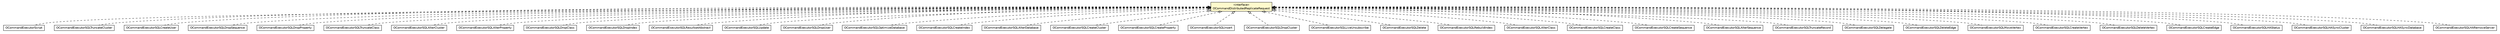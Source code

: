 #!/usr/local/bin/dot
#
# Class diagram 
# Generated by UMLGraph version R5_6-24-gf6e263 (http://www.umlgraph.org/)
#

digraph G {
	edge [fontname="Helvetica",fontsize=10,labelfontname="Helvetica",labelfontsize=10];
	node [fontname="Helvetica",fontsize=10,shape=plaintext];
	nodesep=0.25;
	ranksep=0.5;
	// com.orientechnologies.orient.core.command.OCommandDistributedReplicateRequest
	c973923 [label=<<table title="com.orientechnologies.orient.core.command.OCommandDistributedReplicateRequest" border="0" cellborder="1" cellspacing="0" cellpadding="2" port="p" bgcolor="lemonChiffon" href="./OCommandDistributedReplicateRequest.html">
		<tr><td><table border="0" cellspacing="0" cellpadding="1">
<tr><td align="center" balign="center"> &#171;interface&#187; </td></tr>
<tr><td align="center" balign="center"> OCommandDistributedReplicateRequest </td></tr>
		</table></td></tr>
		</table>>, URL="./OCommandDistributedReplicateRequest.html", fontname="Helvetica", fontcolor="black", fontsize=10.0];
	// com.orientechnologies.orient.core.command.script.OCommandExecutorScript
	c973952 [label=<<table title="com.orientechnologies.orient.core.command.script.OCommandExecutorScript" border="0" cellborder="1" cellspacing="0" cellpadding="2" port="p" href="./script/OCommandExecutorScript.html">
		<tr><td><table border="0" cellspacing="0" cellpadding="1">
<tr><td align="center" balign="center"> OCommandExecutorScript </td></tr>
		</table></td></tr>
		</table>>, URL="./script/OCommandExecutorScript.html", fontname="Helvetica", fontcolor="black", fontsize=10.0];
	// com.orientechnologies.orient.core.sql.OCommandExecutorSQLTruncateCluster
	c973969 [label=<<table title="com.orientechnologies.orient.core.sql.OCommandExecutorSQLTruncateCluster" border="0" cellborder="1" cellspacing="0" cellpadding="2" port="p" href="../sql/OCommandExecutorSQLTruncateCluster.html">
		<tr><td><table border="0" cellspacing="0" cellpadding="1">
<tr><td align="center" balign="center"> OCommandExecutorSQLTruncateCluster </td></tr>
		</table></td></tr>
		</table>>, URL="../sql/OCommandExecutorSQLTruncateCluster.html", fontname="Helvetica", fontcolor="black", fontsize=10.0];
	// com.orientechnologies.orient.core.sql.OCommandExecutorSQLCreateUser
	c973971 [label=<<table title="com.orientechnologies.orient.core.sql.OCommandExecutorSQLCreateUser" border="0" cellborder="1" cellspacing="0" cellpadding="2" port="p" href="../sql/OCommandExecutorSQLCreateUser.html">
		<tr><td><table border="0" cellspacing="0" cellpadding="1">
<tr><td align="center" balign="center"> OCommandExecutorSQLCreateUser </td></tr>
		</table></td></tr>
		</table>>, URL="../sql/OCommandExecutorSQLCreateUser.html", fontname="Helvetica", fontcolor="black", fontsize=10.0];
	// com.orientechnologies.orient.core.sql.OCommandExecutorSQLDropSequence
	c973972 [label=<<table title="com.orientechnologies.orient.core.sql.OCommandExecutorSQLDropSequence" border="0" cellborder="1" cellspacing="0" cellpadding="2" port="p" href="../sql/OCommandExecutorSQLDropSequence.html">
		<tr><td><table border="0" cellspacing="0" cellpadding="1">
<tr><td align="center" balign="center"> OCommandExecutorSQLDropSequence </td></tr>
		</table></td></tr>
		</table>>, URL="../sql/OCommandExecutorSQLDropSequence.html", fontname="Helvetica", fontcolor="black", fontsize=10.0];
	// com.orientechnologies.orient.core.sql.OCommandExecutorSQLDropProperty
	c973975 [label=<<table title="com.orientechnologies.orient.core.sql.OCommandExecutorSQLDropProperty" border="0" cellborder="1" cellspacing="0" cellpadding="2" port="p" href="../sql/OCommandExecutorSQLDropProperty.html">
		<tr><td><table border="0" cellspacing="0" cellpadding="1">
<tr><td align="center" balign="center"> OCommandExecutorSQLDropProperty </td></tr>
		</table></td></tr>
		</table>>, URL="../sql/OCommandExecutorSQLDropProperty.html", fontname="Helvetica", fontcolor="black", fontsize=10.0];
	// com.orientechnologies.orient.core.sql.OCommandExecutorSQLTruncateClass
	c973978 [label=<<table title="com.orientechnologies.orient.core.sql.OCommandExecutorSQLTruncateClass" border="0" cellborder="1" cellspacing="0" cellpadding="2" port="p" href="../sql/OCommandExecutorSQLTruncateClass.html">
		<tr><td><table border="0" cellspacing="0" cellpadding="1">
<tr><td align="center" balign="center"> OCommandExecutorSQLTruncateClass </td></tr>
		</table></td></tr>
		</table>>, URL="../sql/OCommandExecutorSQLTruncateClass.html", fontname="Helvetica", fontcolor="black", fontsize=10.0];
	// com.orientechnologies.orient.core.sql.OCommandExecutorSQLAlterCluster
	c973979 [label=<<table title="com.orientechnologies.orient.core.sql.OCommandExecutorSQLAlterCluster" border="0" cellborder="1" cellspacing="0" cellpadding="2" port="p" href="../sql/OCommandExecutorSQLAlterCluster.html">
		<tr><td><table border="0" cellspacing="0" cellpadding="1">
<tr><td align="center" balign="center"> OCommandExecutorSQLAlterCluster </td></tr>
		</table></td></tr>
		</table>>, URL="../sql/OCommandExecutorSQLAlterCluster.html", fontname="Helvetica", fontcolor="black", fontsize=10.0];
	// com.orientechnologies.orient.core.sql.OCommandExecutorSQLAlterProperty
	c973980 [label=<<table title="com.orientechnologies.orient.core.sql.OCommandExecutorSQLAlterProperty" border="0" cellborder="1" cellspacing="0" cellpadding="2" port="p" href="../sql/OCommandExecutorSQLAlterProperty.html">
		<tr><td><table border="0" cellspacing="0" cellpadding="1">
<tr><td align="center" balign="center"> OCommandExecutorSQLAlterProperty </td></tr>
		</table></td></tr>
		</table>>, URL="../sql/OCommandExecutorSQLAlterProperty.html", fontname="Helvetica", fontcolor="black", fontsize=10.0];
	// com.orientechnologies.orient.core.sql.OCommandExecutorSQLDropClass
	c973984 [label=<<table title="com.orientechnologies.orient.core.sql.OCommandExecutorSQLDropClass" border="0" cellborder="1" cellspacing="0" cellpadding="2" port="p" href="../sql/OCommandExecutorSQLDropClass.html">
		<tr><td><table border="0" cellspacing="0" cellpadding="1">
<tr><td align="center" balign="center"> OCommandExecutorSQLDropClass </td></tr>
		</table></td></tr>
		</table>>, URL="../sql/OCommandExecutorSQLDropClass.html", fontname="Helvetica", fontcolor="black", fontsize=10.0];
	// com.orientechnologies.orient.core.sql.OCommandExecutorSQLDropIndex
	c973986 [label=<<table title="com.orientechnologies.orient.core.sql.OCommandExecutorSQLDropIndex" border="0" cellborder="1" cellspacing="0" cellpadding="2" port="p" href="../sql/OCommandExecutorSQLDropIndex.html">
		<tr><td><table border="0" cellspacing="0" cellpadding="1">
<tr><td align="center" balign="center"> OCommandExecutorSQLDropIndex </td></tr>
		</table></td></tr>
		</table>>, URL="../sql/OCommandExecutorSQLDropIndex.html", fontname="Helvetica", fontcolor="black", fontsize=10.0];
	// com.orientechnologies.orient.core.sql.OCommandExecutorSQLResultsetAbstract
	c973990 [label=<<table title="com.orientechnologies.orient.core.sql.OCommandExecutorSQLResultsetAbstract" border="0" cellborder="1" cellspacing="0" cellpadding="2" port="p" href="../sql/OCommandExecutorSQLResultsetAbstract.html">
		<tr><td><table border="0" cellspacing="0" cellpadding="1">
<tr><td align="center" balign="center"><font face="Helvetica-Oblique"> OCommandExecutorSQLResultsetAbstract </font></td></tr>
		</table></td></tr>
		</table>>, URL="../sql/OCommandExecutorSQLResultsetAbstract.html", fontname="Helvetica", fontcolor="black", fontsize=10.0];
	// com.orientechnologies.orient.core.sql.OCommandExecutorSQLUpdate
	c973993 [label=<<table title="com.orientechnologies.orient.core.sql.OCommandExecutorSQLUpdate" border="0" cellborder="1" cellspacing="0" cellpadding="2" port="p" href="../sql/OCommandExecutorSQLUpdate.html">
		<tr><td><table border="0" cellspacing="0" cellpadding="1">
<tr><td align="center" balign="center"> OCommandExecutorSQLUpdate </td></tr>
		</table></td></tr>
		</table>>, URL="../sql/OCommandExecutorSQLUpdate.html", fontname="Helvetica", fontcolor="black", fontsize=10.0];
	// com.orientechnologies.orient.core.sql.OCommandExecutorSQLDropUser
	c973997 [label=<<table title="com.orientechnologies.orient.core.sql.OCommandExecutorSQLDropUser" border="0" cellborder="1" cellspacing="0" cellpadding="2" port="p" href="../sql/OCommandExecutorSQLDropUser.html">
		<tr><td><table border="0" cellspacing="0" cellpadding="1">
<tr><td align="center" balign="center"> OCommandExecutorSQLDropUser </td></tr>
		</table></td></tr>
		</table>>, URL="../sql/OCommandExecutorSQLDropUser.html", fontname="Helvetica", fontcolor="black", fontsize=10.0];
	// com.orientechnologies.orient.core.sql.OCommandExecutorSQLOptimizeDatabase
	c974001 [label=<<table title="com.orientechnologies.orient.core.sql.OCommandExecutorSQLOptimizeDatabase" border="0" cellborder="1" cellspacing="0" cellpadding="2" port="p" href="../sql/OCommandExecutorSQLOptimizeDatabase.html">
		<tr><td><table border="0" cellspacing="0" cellpadding="1">
<tr><td align="center" balign="center"> OCommandExecutorSQLOptimizeDatabase </td></tr>
		</table></td></tr>
		</table>>, URL="../sql/OCommandExecutorSQLOptimizeDatabase.html", fontname="Helvetica", fontcolor="black", fontsize=10.0];
	// com.orientechnologies.orient.core.sql.OCommandExecutorSQLCreateIndex
	c974004 [label=<<table title="com.orientechnologies.orient.core.sql.OCommandExecutorSQLCreateIndex" border="0" cellborder="1" cellspacing="0" cellpadding="2" port="p" href="../sql/OCommandExecutorSQLCreateIndex.html">
		<tr><td><table border="0" cellspacing="0" cellpadding="1">
<tr><td align="center" balign="center"> OCommandExecutorSQLCreateIndex </td></tr>
		</table></td></tr>
		</table>>, URL="../sql/OCommandExecutorSQLCreateIndex.html", fontname="Helvetica", fontcolor="black", fontsize=10.0];
	// com.orientechnologies.orient.core.sql.OCommandExecutorSQLAlterDatabase
	c974005 [label=<<table title="com.orientechnologies.orient.core.sql.OCommandExecutorSQLAlterDatabase" border="0" cellborder="1" cellspacing="0" cellpadding="2" port="p" href="../sql/OCommandExecutorSQLAlterDatabase.html">
		<tr><td><table border="0" cellspacing="0" cellpadding="1">
<tr><td align="center" balign="center"> OCommandExecutorSQLAlterDatabase </td></tr>
		</table></td></tr>
		</table>>, URL="../sql/OCommandExecutorSQLAlterDatabase.html", fontname="Helvetica", fontcolor="black", fontsize=10.0];
	// com.orientechnologies.orient.core.sql.OCommandExecutorSQLCreateCluster
	c974007 [label=<<table title="com.orientechnologies.orient.core.sql.OCommandExecutorSQLCreateCluster" border="0" cellborder="1" cellspacing="0" cellpadding="2" port="p" href="../sql/OCommandExecutorSQLCreateCluster.html">
		<tr><td><table border="0" cellspacing="0" cellpadding="1">
<tr><td align="center" balign="center"> OCommandExecutorSQLCreateCluster </td></tr>
		</table></td></tr>
		</table>>, URL="../sql/OCommandExecutorSQLCreateCluster.html", fontname="Helvetica", fontcolor="black", fontsize=10.0];
	// com.orientechnologies.orient.core.sql.OCommandExecutorSQLCreateProperty
	c974010 [label=<<table title="com.orientechnologies.orient.core.sql.OCommandExecutorSQLCreateProperty" border="0" cellborder="1" cellspacing="0" cellpadding="2" port="p" href="../sql/OCommandExecutorSQLCreateProperty.html">
		<tr><td><table border="0" cellspacing="0" cellpadding="1">
<tr><td align="center" balign="center"> OCommandExecutorSQLCreateProperty </td></tr>
		</table></td></tr>
		</table>>, URL="../sql/OCommandExecutorSQLCreateProperty.html", fontname="Helvetica", fontcolor="black", fontsize=10.0];
	// com.orientechnologies.orient.core.sql.OCommandExecutorSQLInsert
	c974011 [label=<<table title="com.orientechnologies.orient.core.sql.OCommandExecutorSQLInsert" border="0" cellborder="1" cellspacing="0" cellpadding="2" port="p" href="../sql/OCommandExecutorSQLInsert.html">
		<tr><td><table border="0" cellspacing="0" cellpadding="1">
<tr><td align="center" balign="center"> OCommandExecutorSQLInsert </td></tr>
		</table></td></tr>
		</table>>, URL="../sql/OCommandExecutorSQLInsert.html", fontname="Helvetica", fontcolor="black", fontsize=10.0];
	// com.orientechnologies.orient.core.sql.OCommandExecutorSQLDropCluster
	c974012 [label=<<table title="com.orientechnologies.orient.core.sql.OCommandExecutorSQLDropCluster" border="0" cellborder="1" cellspacing="0" cellpadding="2" port="p" href="../sql/OCommandExecutorSQLDropCluster.html">
		<tr><td><table border="0" cellspacing="0" cellpadding="1">
<tr><td align="center" balign="center"> OCommandExecutorSQLDropCluster </td></tr>
		</table></td></tr>
		</table>>, URL="../sql/OCommandExecutorSQLDropCluster.html", fontname="Helvetica", fontcolor="black", fontsize=10.0];
	// com.orientechnologies.orient.core.sql.OCommandExecutorSQLLiveUnsubscribe
	c974013 [label=<<table title="com.orientechnologies.orient.core.sql.OCommandExecutorSQLLiveUnsubscribe" border="0" cellborder="1" cellspacing="0" cellpadding="2" port="p" href="../sql/OCommandExecutorSQLLiveUnsubscribe.html">
		<tr><td><table border="0" cellspacing="0" cellpadding="1">
<tr><td align="center" balign="center"> OCommandExecutorSQLLiveUnsubscribe </td></tr>
		</table></td></tr>
		</table>>, URL="../sql/OCommandExecutorSQLLiveUnsubscribe.html", fontname="Helvetica", fontcolor="black", fontsize=10.0];
	// com.orientechnologies.orient.core.sql.OCommandExecutorSQLDelete
	c974016 [label=<<table title="com.orientechnologies.orient.core.sql.OCommandExecutorSQLDelete" border="0" cellborder="1" cellspacing="0" cellpadding="2" port="p" href="../sql/OCommandExecutorSQLDelete.html">
		<tr><td><table border="0" cellspacing="0" cellpadding="1">
<tr><td align="center" balign="center"> OCommandExecutorSQLDelete </td></tr>
		</table></td></tr>
		</table>>, URL="../sql/OCommandExecutorSQLDelete.html", fontname="Helvetica", fontcolor="black", fontsize=10.0];
	// com.orientechnologies.orient.core.sql.OCommandExecutorSQLRebuildIndex
	c974024 [label=<<table title="com.orientechnologies.orient.core.sql.OCommandExecutorSQLRebuildIndex" border="0" cellborder="1" cellspacing="0" cellpadding="2" port="p" href="../sql/OCommandExecutorSQLRebuildIndex.html">
		<tr><td><table border="0" cellspacing="0" cellpadding="1">
<tr><td align="center" balign="center"> OCommandExecutorSQLRebuildIndex </td></tr>
		</table></td></tr>
		</table>>, URL="../sql/OCommandExecutorSQLRebuildIndex.html", fontname="Helvetica", fontcolor="black", fontsize=10.0];
	// com.orientechnologies.orient.core.sql.OCommandExecutorSQLAlterClass
	c974025 [label=<<table title="com.orientechnologies.orient.core.sql.OCommandExecutorSQLAlterClass" border="0" cellborder="1" cellspacing="0" cellpadding="2" port="p" href="../sql/OCommandExecutorSQLAlterClass.html">
		<tr><td><table border="0" cellspacing="0" cellpadding="1">
<tr><td align="center" balign="center"> OCommandExecutorSQLAlterClass </td></tr>
		</table></td></tr>
		</table>>, URL="../sql/OCommandExecutorSQLAlterClass.html", fontname="Helvetica", fontcolor="black", fontsize=10.0];
	// com.orientechnologies.orient.core.sql.OCommandExecutorSQLCreateClass
	c974030 [label=<<table title="com.orientechnologies.orient.core.sql.OCommandExecutorSQLCreateClass" border="0" cellborder="1" cellspacing="0" cellpadding="2" port="p" href="../sql/OCommandExecutorSQLCreateClass.html">
		<tr><td><table border="0" cellspacing="0" cellpadding="1">
<tr><td align="center" balign="center"> OCommandExecutorSQLCreateClass </td></tr>
		</table></td></tr>
		</table>>, URL="../sql/OCommandExecutorSQLCreateClass.html", fontname="Helvetica", fontcolor="black", fontsize=10.0];
	// com.orientechnologies.orient.core.sql.OCommandExecutorSQLCreateSequence
	c974031 [label=<<table title="com.orientechnologies.orient.core.sql.OCommandExecutorSQLCreateSequence" border="0" cellborder="1" cellspacing="0" cellpadding="2" port="p" href="../sql/OCommandExecutorSQLCreateSequence.html">
		<tr><td><table border="0" cellspacing="0" cellpadding="1">
<tr><td align="center" balign="center"> OCommandExecutorSQLCreateSequence </td></tr>
		</table></td></tr>
		</table>>, URL="../sql/OCommandExecutorSQLCreateSequence.html", fontname="Helvetica", fontcolor="black", fontsize=10.0];
	// com.orientechnologies.orient.core.sql.OCommandExecutorSQLAlterSequence
	c974035 [label=<<table title="com.orientechnologies.orient.core.sql.OCommandExecutorSQLAlterSequence" border="0" cellborder="1" cellspacing="0" cellpadding="2" port="p" href="../sql/OCommandExecutorSQLAlterSequence.html">
		<tr><td><table border="0" cellspacing="0" cellpadding="1">
<tr><td align="center" balign="center"> OCommandExecutorSQLAlterSequence </td></tr>
		</table></td></tr>
		</table>>, URL="../sql/OCommandExecutorSQLAlterSequence.html", fontname="Helvetica", fontcolor="black", fontsize=10.0];
	// com.orientechnologies.orient.core.sql.OCommandExecutorSQLTruncateRecord
	c974036 [label=<<table title="com.orientechnologies.orient.core.sql.OCommandExecutorSQLTruncateRecord" border="0" cellborder="1" cellspacing="0" cellpadding="2" port="p" href="../sql/OCommandExecutorSQLTruncateRecord.html">
		<tr><td><table border="0" cellspacing="0" cellpadding="1">
<tr><td align="center" balign="center"> OCommandExecutorSQLTruncateRecord </td></tr>
		</table></td></tr>
		</table>>, URL="../sql/OCommandExecutorSQLTruncateRecord.html", fontname="Helvetica", fontcolor="black", fontsize=10.0];
	// com.orientechnologies.orient.core.sql.OCommandExecutorSQLDelegate
	c974039 [label=<<table title="com.orientechnologies.orient.core.sql.OCommandExecutorSQLDelegate" border="0" cellborder="1" cellspacing="0" cellpadding="2" port="p" href="../sql/OCommandExecutorSQLDelegate.html">
		<tr><td><table border="0" cellspacing="0" cellpadding="1">
<tr><td align="center" balign="center"> OCommandExecutorSQLDelegate </td></tr>
		</table></td></tr>
		</table>>, URL="../sql/OCommandExecutorSQLDelegate.html", fontname="Helvetica", fontcolor="black", fontsize=10.0];
	// com.orientechnologies.orient.graph.sql.OCommandExecutorSQLDeleteEdge
	c975260 [label=<<table title="com.orientechnologies.orient.graph.sql.OCommandExecutorSQLDeleteEdge" border="0" cellborder="1" cellspacing="0" cellpadding="2" port="p" href="../../graph/sql/OCommandExecutorSQLDeleteEdge.html">
		<tr><td><table border="0" cellspacing="0" cellpadding="1">
<tr><td align="center" balign="center"> OCommandExecutorSQLDeleteEdge </td></tr>
		</table></td></tr>
		</table>>, URL="../../graph/sql/OCommandExecutorSQLDeleteEdge.html", fontname="Helvetica", fontcolor="black", fontsize=10.0];
	// com.orientechnologies.orient.graph.sql.OCommandExecutorSQLMoveVertex
	c975261 [label=<<table title="com.orientechnologies.orient.graph.sql.OCommandExecutorSQLMoveVertex" border="0" cellborder="1" cellspacing="0" cellpadding="2" port="p" href="../../graph/sql/OCommandExecutorSQLMoveVertex.html">
		<tr><td><table border="0" cellspacing="0" cellpadding="1">
<tr><td align="center" balign="center"> OCommandExecutorSQLMoveVertex </td></tr>
		</table></td></tr>
		</table>>, URL="../../graph/sql/OCommandExecutorSQLMoveVertex.html", fontname="Helvetica", fontcolor="black", fontsize=10.0];
	// com.orientechnologies.orient.graph.sql.OCommandExecutorSQLCreateVertex
	c975262 [label=<<table title="com.orientechnologies.orient.graph.sql.OCommandExecutorSQLCreateVertex" border="0" cellborder="1" cellspacing="0" cellpadding="2" port="p" href="../../graph/sql/OCommandExecutorSQLCreateVertex.html">
		<tr><td><table border="0" cellspacing="0" cellpadding="1">
<tr><td align="center" balign="center"> OCommandExecutorSQLCreateVertex </td></tr>
		</table></td></tr>
		</table>>, URL="../../graph/sql/OCommandExecutorSQLCreateVertex.html", fontname="Helvetica", fontcolor="black", fontsize=10.0];
	// com.orientechnologies.orient.graph.sql.OCommandExecutorSQLDeleteVertex
	c975263 [label=<<table title="com.orientechnologies.orient.graph.sql.OCommandExecutorSQLDeleteVertex" border="0" cellborder="1" cellspacing="0" cellpadding="2" port="p" href="../../graph/sql/OCommandExecutorSQLDeleteVertex.html">
		<tr><td><table border="0" cellspacing="0" cellpadding="1">
<tr><td align="center" balign="center"> OCommandExecutorSQLDeleteVertex </td></tr>
		</table></td></tr>
		</table>>, URL="../../graph/sql/OCommandExecutorSQLDeleteVertex.html", fontname="Helvetica", fontcolor="black", fontsize=10.0];
	// com.orientechnologies.orient.graph.sql.OCommandExecutorSQLCreateEdge
	c975264 [label=<<table title="com.orientechnologies.orient.graph.sql.OCommandExecutorSQLCreateEdge" border="0" cellborder="1" cellspacing="0" cellpadding="2" port="p" href="../../graph/sql/OCommandExecutorSQLCreateEdge.html">
		<tr><td><table border="0" cellspacing="0" cellpadding="1">
<tr><td align="center" balign="center"> OCommandExecutorSQLCreateEdge </td></tr>
		</table></td></tr>
		</table>>, URL="../../graph/sql/OCommandExecutorSQLCreateEdge.html", fontname="Helvetica", fontcolor="black", fontsize=10.0];
	// com.orientechnologies.orient.server.distributed.sql.OCommandExecutorSQLHAStatus
	c975370 [label=<<table title="com.orientechnologies.orient.server.distributed.sql.OCommandExecutorSQLHAStatus" border="0" cellborder="1" cellspacing="0" cellpadding="2" port="p" href="../../server/distributed/sql/OCommandExecutorSQLHAStatus.html">
		<tr><td><table border="0" cellspacing="0" cellpadding="1">
<tr><td align="center" balign="center"> OCommandExecutorSQLHAStatus </td></tr>
		</table></td></tr>
		</table>>, URL="../../server/distributed/sql/OCommandExecutorSQLHAStatus.html", fontname="Helvetica", fontcolor="black", fontsize=10.0];
	// com.orientechnologies.orient.server.distributed.sql.OCommandExecutorSQLHASyncCluster
	c975371 [label=<<table title="com.orientechnologies.orient.server.distributed.sql.OCommandExecutorSQLHASyncCluster" border="0" cellborder="1" cellspacing="0" cellpadding="2" port="p" href="../../server/distributed/sql/OCommandExecutorSQLHASyncCluster.html">
		<tr><td><table border="0" cellspacing="0" cellpadding="1">
<tr><td align="center" balign="center"> OCommandExecutorSQLHASyncCluster </td></tr>
		</table></td></tr>
		</table>>, URL="../../server/distributed/sql/OCommandExecutorSQLHASyncCluster.html", fontname="Helvetica", fontcolor="black", fontsize=10.0];
	// com.orientechnologies.orient.server.distributed.sql.OCommandExecutorSQLHASyncDatabase
	c975373 [label=<<table title="com.orientechnologies.orient.server.distributed.sql.OCommandExecutorSQLHASyncDatabase" border="0" cellborder="1" cellspacing="0" cellpadding="2" port="p" href="../../server/distributed/sql/OCommandExecutorSQLHASyncDatabase.html">
		<tr><td><table border="0" cellspacing="0" cellpadding="1">
<tr><td align="center" balign="center"> OCommandExecutorSQLHASyncDatabase </td></tr>
		</table></td></tr>
		</table>>, URL="../../server/distributed/sql/OCommandExecutorSQLHASyncDatabase.html", fontname="Helvetica", fontcolor="black", fontsize=10.0];
	// com.orientechnologies.orient.server.distributed.sql.OCommandExecutorSQLHARemoveServer
	c975374 [label=<<table title="com.orientechnologies.orient.server.distributed.sql.OCommandExecutorSQLHARemoveServer" border="0" cellborder="1" cellspacing="0" cellpadding="2" port="p" href="../../server/distributed/sql/OCommandExecutorSQLHARemoveServer.html">
		<tr><td><table border="0" cellspacing="0" cellpadding="1">
<tr><td align="center" balign="center"> OCommandExecutorSQLHARemoveServer </td></tr>
		</table></td></tr>
		</table>>, URL="../../server/distributed/sql/OCommandExecutorSQLHARemoveServer.html", fontname="Helvetica", fontcolor="black", fontsize=10.0];
	//com.orientechnologies.orient.core.command.script.OCommandExecutorScript implements com.orientechnologies.orient.core.command.OCommandDistributedReplicateRequest
	c973923:p -> c973952:p [dir=back,arrowtail=empty,style=dashed];
	//com.orientechnologies.orient.core.sql.OCommandExecutorSQLTruncateCluster implements com.orientechnologies.orient.core.command.OCommandDistributedReplicateRequest
	c973923:p -> c973969:p [dir=back,arrowtail=empty,style=dashed];
	//com.orientechnologies.orient.core.sql.OCommandExecutorSQLCreateUser implements com.orientechnologies.orient.core.command.OCommandDistributedReplicateRequest
	c973923:p -> c973971:p [dir=back,arrowtail=empty,style=dashed];
	//com.orientechnologies.orient.core.sql.OCommandExecutorSQLDropSequence implements com.orientechnologies.orient.core.command.OCommandDistributedReplicateRequest
	c973923:p -> c973972:p [dir=back,arrowtail=empty,style=dashed];
	//com.orientechnologies.orient.core.sql.OCommandExecutorSQLDropProperty implements com.orientechnologies.orient.core.command.OCommandDistributedReplicateRequest
	c973923:p -> c973975:p [dir=back,arrowtail=empty,style=dashed];
	//com.orientechnologies.orient.core.sql.OCommandExecutorSQLTruncateClass implements com.orientechnologies.orient.core.command.OCommandDistributedReplicateRequest
	c973923:p -> c973978:p [dir=back,arrowtail=empty,style=dashed];
	//com.orientechnologies.orient.core.sql.OCommandExecutorSQLAlterCluster implements com.orientechnologies.orient.core.command.OCommandDistributedReplicateRequest
	c973923:p -> c973979:p [dir=back,arrowtail=empty,style=dashed];
	//com.orientechnologies.orient.core.sql.OCommandExecutorSQLAlterProperty implements com.orientechnologies.orient.core.command.OCommandDistributedReplicateRequest
	c973923:p -> c973980:p [dir=back,arrowtail=empty,style=dashed];
	//com.orientechnologies.orient.core.sql.OCommandExecutorSQLDropClass implements com.orientechnologies.orient.core.command.OCommandDistributedReplicateRequest
	c973923:p -> c973984:p [dir=back,arrowtail=empty,style=dashed];
	//com.orientechnologies.orient.core.sql.OCommandExecutorSQLDropIndex implements com.orientechnologies.orient.core.command.OCommandDistributedReplicateRequest
	c973923:p -> c973986:p [dir=back,arrowtail=empty,style=dashed];
	//com.orientechnologies.orient.core.sql.OCommandExecutorSQLResultsetAbstract implements com.orientechnologies.orient.core.command.OCommandDistributedReplicateRequest
	c973923:p -> c973990:p [dir=back,arrowtail=empty,style=dashed];
	//com.orientechnologies.orient.core.sql.OCommandExecutorSQLUpdate implements com.orientechnologies.orient.core.command.OCommandDistributedReplicateRequest
	c973923:p -> c973993:p [dir=back,arrowtail=empty,style=dashed];
	//com.orientechnologies.orient.core.sql.OCommandExecutorSQLDropUser implements com.orientechnologies.orient.core.command.OCommandDistributedReplicateRequest
	c973923:p -> c973997:p [dir=back,arrowtail=empty,style=dashed];
	//com.orientechnologies.orient.core.sql.OCommandExecutorSQLOptimizeDatabase implements com.orientechnologies.orient.core.command.OCommandDistributedReplicateRequest
	c973923:p -> c974001:p [dir=back,arrowtail=empty,style=dashed];
	//com.orientechnologies.orient.core.sql.OCommandExecutorSQLCreateIndex implements com.orientechnologies.orient.core.command.OCommandDistributedReplicateRequest
	c973923:p -> c974004:p [dir=back,arrowtail=empty,style=dashed];
	//com.orientechnologies.orient.core.sql.OCommandExecutorSQLAlterDatabase implements com.orientechnologies.orient.core.command.OCommandDistributedReplicateRequest
	c973923:p -> c974005:p [dir=back,arrowtail=empty,style=dashed];
	//com.orientechnologies.orient.core.sql.OCommandExecutorSQLCreateCluster implements com.orientechnologies.orient.core.command.OCommandDistributedReplicateRequest
	c973923:p -> c974007:p [dir=back,arrowtail=empty,style=dashed];
	//com.orientechnologies.orient.core.sql.OCommandExecutorSQLCreateProperty implements com.orientechnologies.orient.core.command.OCommandDistributedReplicateRequest
	c973923:p -> c974010:p [dir=back,arrowtail=empty,style=dashed];
	//com.orientechnologies.orient.core.sql.OCommandExecutorSQLInsert implements com.orientechnologies.orient.core.command.OCommandDistributedReplicateRequest
	c973923:p -> c974011:p [dir=back,arrowtail=empty,style=dashed];
	//com.orientechnologies.orient.core.sql.OCommandExecutorSQLDropCluster implements com.orientechnologies.orient.core.command.OCommandDistributedReplicateRequest
	c973923:p -> c974012:p [dir=back,arrowtail=empty,style=dashed];
	//com.orientechnologies.orient.core.sql.OCommandExecutorSQLLiveUnsubscribe implements com.orientechnologies.orient.core.command.OCommandDistributedReplicateRequest
	c973923:p -> c974013:p [dir=back,arrowtail=empty,style=dashed];
	//com.orientechnologies.orient.core.sql.OCommandExecutorSQLDelete implements com.orientechnologies.orient.core.command.OCommandDistributedReplicateRequest
	c973923:p -> c974016:p [dir=back,arrowtail=empty,style=dashed];
	//com.orientechnologies.orient.core.sql.OCommandExecutorSQLRebuildIndex implements com.orientechnologies.orient.core.command.OCommandDistributedReplicateRequest
	c973923:p -> c974024:p [dir=back,arrowtail=empty,style=dashed];
	//com.orientechnologies.orient.core.sql.OCommandExecutorSQLAlterClass implements com.orientechnologies.orient.core.command.OCommandDistributedReplicateRequest
	c973923:p -> c974025:p [dir=back,arrowtail=empty,style=dashed];
	//com.orientechnologies.orient.core.sql.OCommandExecutorSQLCreateClass implements com.orientechnologies.orient.core.command.OCommandDistributedReplicateRequest
	c973923:p -> c974030:p [dir=back,arrowtail=empty,style=dashed];
	//com.orientechnologies.orient.core.sql.OCommandExecutorSQLCreateSequence implements com.orientechnologies.orient.core.command.OCommandDistributedReplicateRequest
	c973923:p -> c974031:p [dir=back,arrowtail=empty,style=dashed];
	//com.orientechnologies.orient.core.sql.OCommandExecutorSQLAlterSequence implements com.orientechnologies.orient.core.command.OCommandDistributedReplicateRequest
	c973923:p -> c974035:p [dir=back,arrowtail=empty,style=dashed];
	//com.orientechnologies.orient.core.sql.OCommandExecutorSQLTruncateRecord implements com.orientechnologies.orient.core.command.OCommandDistributedReplicateRequest
	c973923:p -> c974036:p [dir=back,arrowtail=empty,style=dashed];
	//com.orientechnologies.orient.core.sql.OCommandExecutorSQLDelegate implements com.orientechnologies.orient.core.command.OCommandDistributedReplicateRequest
	c973923:p -> c974039:p [dir=back,arrowtail=empty,style=dashed];
	//com.orientechnologies.orient.graph.sql.OCommandExecutorSQLDeleteEdge implements com.orientechnologies.orient.core.command.OCommandDistributedReplicateRequest
	c973923:p -> c975260:p [dir=back,arrowtail=empty,style=dashed];
	//com.orientechnologies.orient.graph.sql.OCommandExecutorSQLMoveVertex implements com.orientechnologies.orient.core.command.OCommandDistributedReplicateRequest
	c973923:p -> c975261:p [dir=back,arrowtail=empty,style=dashed];
	//com.orientechnologies.orient.graph.sql.OCommandExecutorSQLCreateVertex implements com.orientechnologies.orient.core.command.OCommandDistributedReplicateRequest
	c973923:p -> c975262:p [dir=back,arrowtail=empty,style=dashed];
	//com.orientechnologies.orient.graph.sql.OCommandExecutorSQLDeleteVertex implements com.orientechnologies.orient.core.command.OCommandDistributedReplicateRequest
	c973923:p -> c975263:p [dir=back,arrowtail=empty,style=dashed];
	//com.orientechnologies.orient.graph.sql.OCommandExecutorSQLCreateEdge implements com.orientechnologies.orient.core.command.OCommandDistributedReplicateRequest
	c973923:p -> c975264:p [dir=back,arrowtail=empty,style=dashed];
	//com.orientechnologies.orient.server.distributed.sql.OCommandExecutorSQLHAStatus implements com.orientechnologies.orient.core.command.OCommandDistributedReplicateRequest
	c973923:p -> c975370:p [dir=back,arrowtail=empty,style=dashed];
	//com.orientechnologies.orient.server.distributed.sql.OCommandExecutorSQLHASyncCluster implements com.orientechnologies.orient.core.command.OCommandDistributedReplicateRequest
	c973923:p -> c975371:p [dir=back,arrowtail=empty,style=dashed];
	//com.orientechnologies.orient.server.distributed.sql.OCommandExecutorSQLHASyncDatabase implements com.orientechnologies.orient.core.command.OCommandDistributedReplicateRequest
	c973923:p -> c975373:p [dir=back,arrowtail=empty,style=dashed];
	//com.orientechnologies.orient.server.distributed.sql.OCommandExecutorSQLHARemoveServer implements com.orientechnologies.orient.core.command.OCommandDistributedReplicateRequest
	c973923:p -> c975374:p [dir=back,arrowtail=empty,style=dashed];
}

